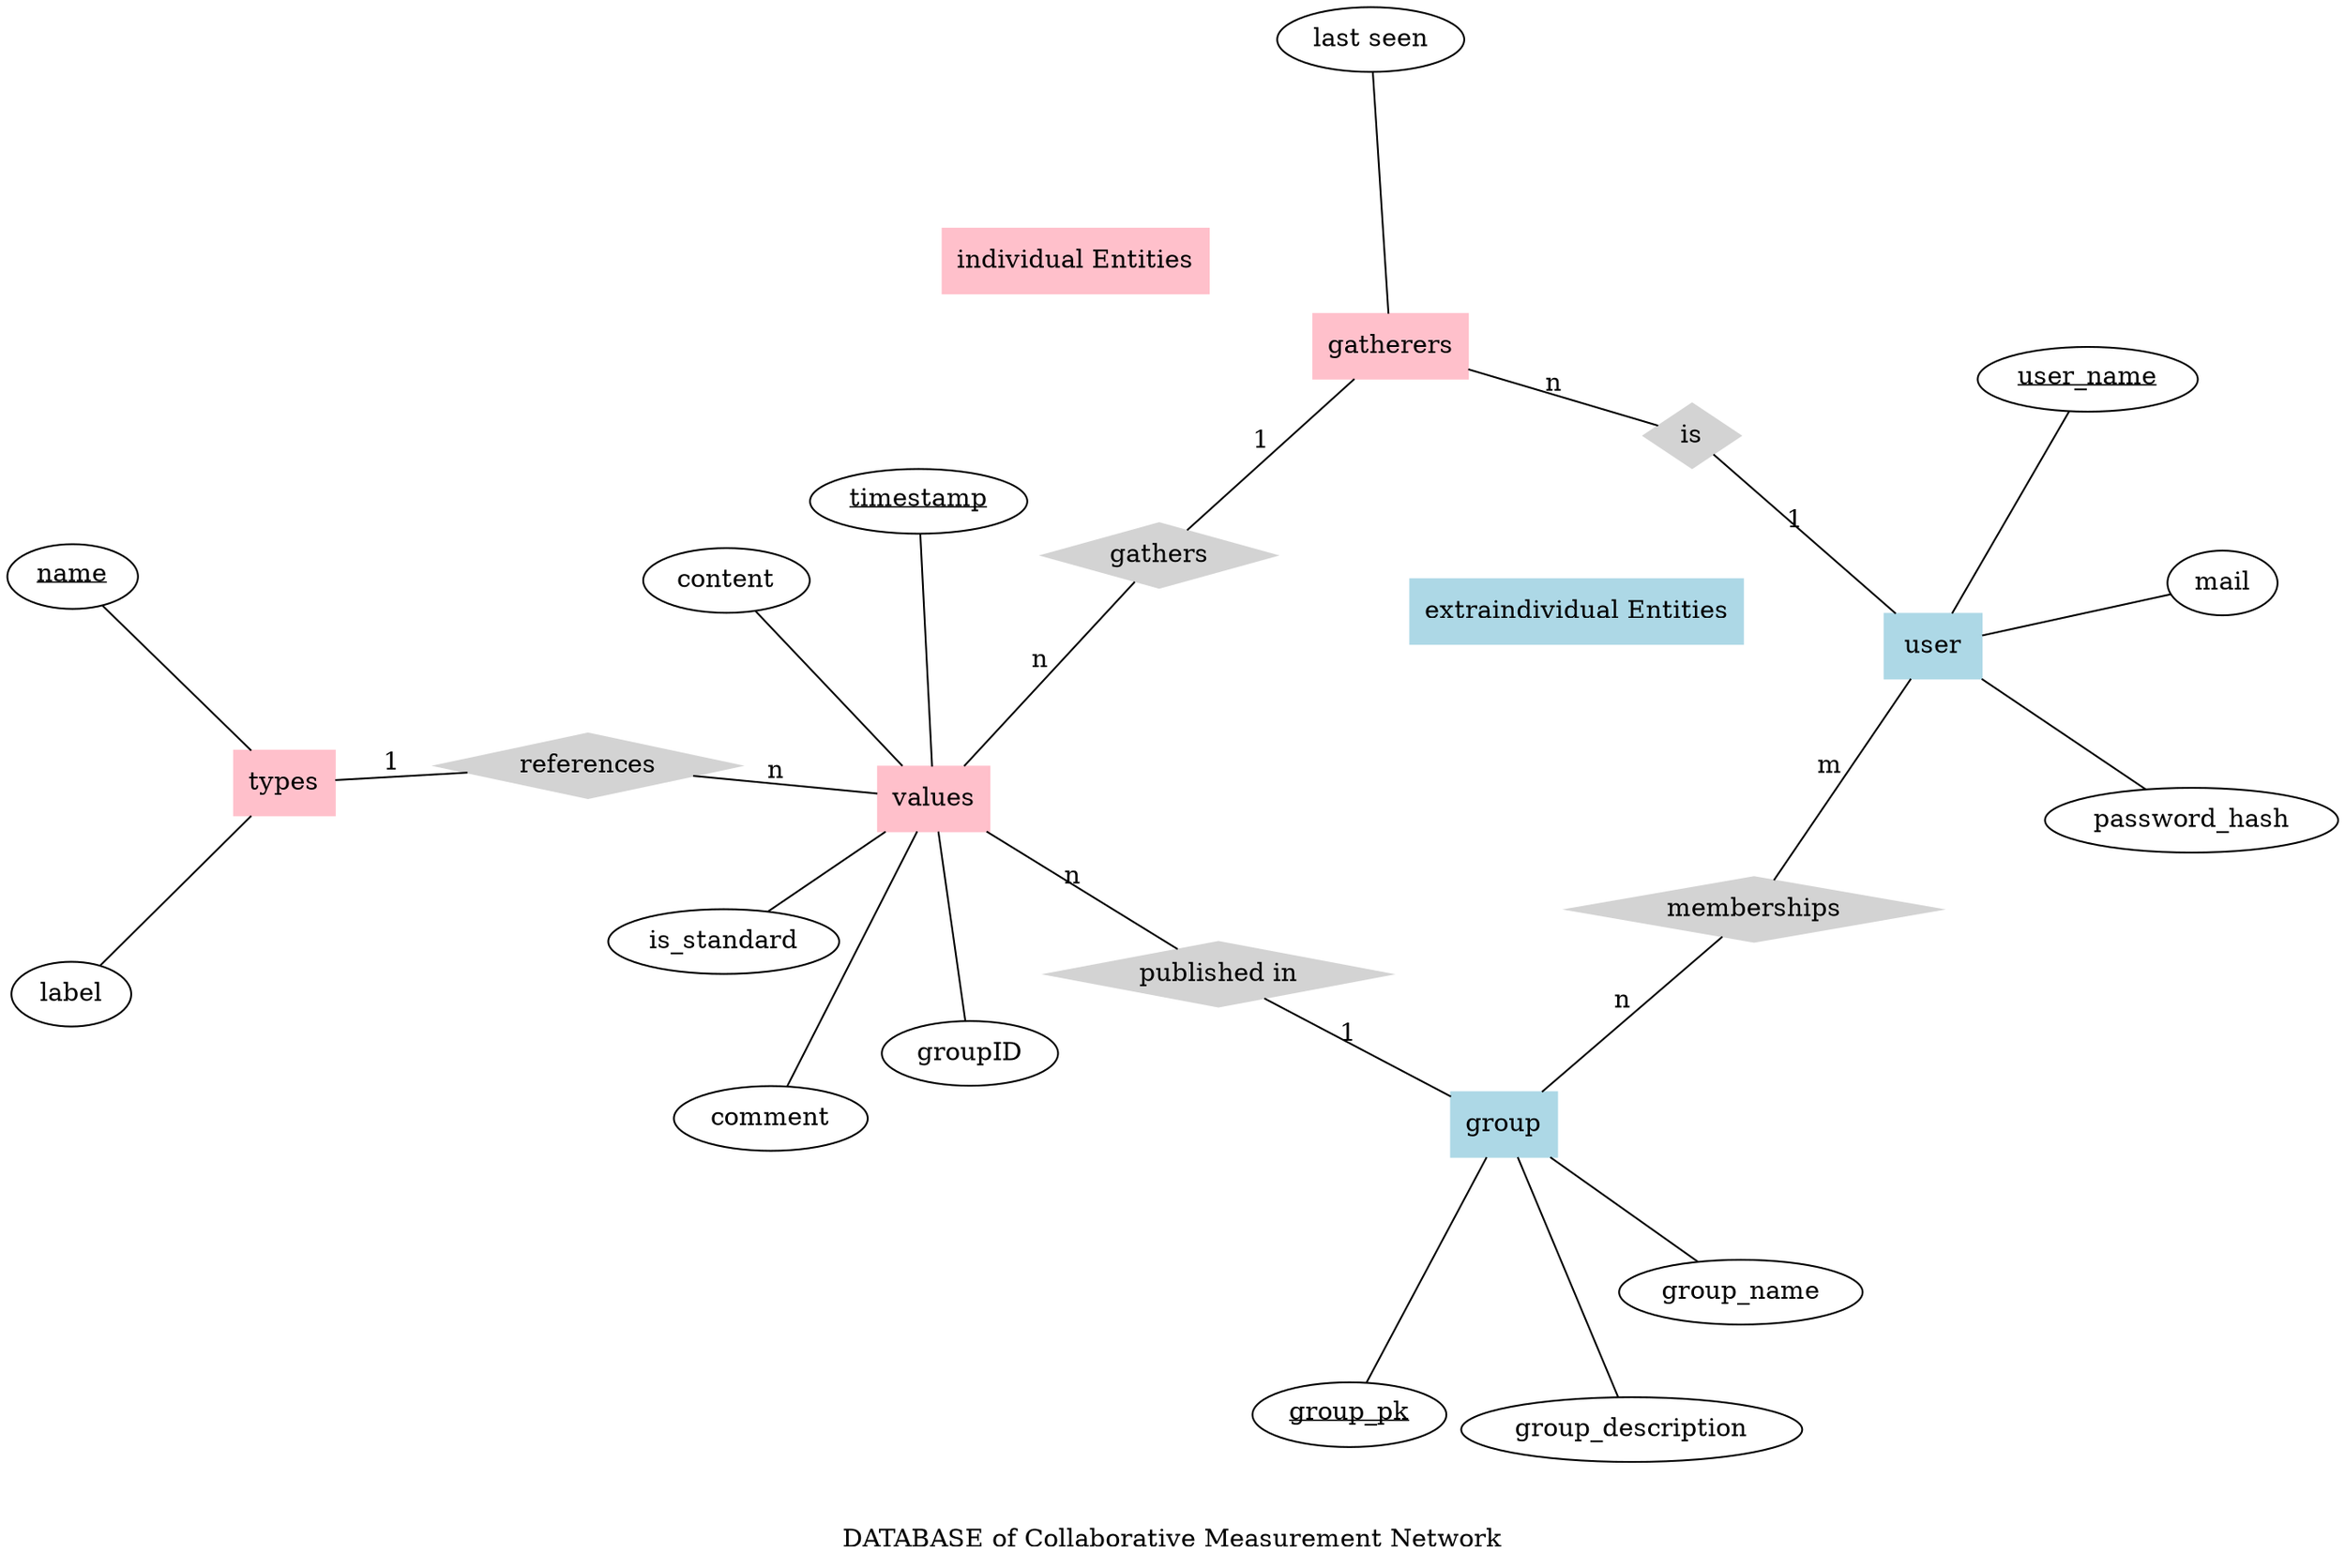 graph ER {

    layout = neato;
    overlap = false;
    
    
    //individual attributes    
    node [shape=ellipse] { name0; label; comment; content; timestamp; status; is_standard; groupID;}
    //extraindividual attributes
    node [shape=ellipse]{  groupPK; group_name; group_description; user_name; password_hash; mail;}
    //relationships
    node [shape=diamond,style=filled,color=lightgrey] {"references"; "gathers"; "is"; "memberships"; "published in"} 
    //extraindividual entities
    node [shape=box, color=lightblue] {"group"; user; "extraindividual Entities"}
    // individual Entities
    node [shape=box color=pink]{ types; values; gatherers; "individual Entities"};
    
    user_name [label=<<u>user_name</u>>];
    groupPK  [label=<<u>group_pk</u>>];
    
    name0 -- types;
    label -- types;
    name0 [label=<<u>name</u>>];
    
    
    content -- values;
    is_standard -- values;
    timestamp -- values;
    comment -- values;
    
    timestamp [label=<<u>timestamp</u>>];
    
    status -- gatherers;
    
    status [label="last seen"];
    groupID -- values;
    
    types -- "references" [label="1",len=1.00];
    values -- "references" [label="n",len=1.00];
    
    gatherers -- "gathers" [label="1",len=1.00];
    values -- "gathers" [label="n",len=1.00];
    
    "group" -- groupPK;
    "group" -- group_name;
    "group" -- group_description;
    
    user -- password_hash; 
    user -- mail;
    user -- user_name;
    
    is -- user [label="1",len=1.00];
    is -- gatherers [label="n",len=1.00];
    
    memberships -- group [label="n",len=1.00];
    memberships -- user [label="m",len=1.00];
    
    "published in" -- values [label="n",len=1.00];
    "published in" -- group [label="1",len=1.00];
    
    label = "\n\nDATABASE of Collaborative Measurement Network";
    
    fontsize=14;
}
